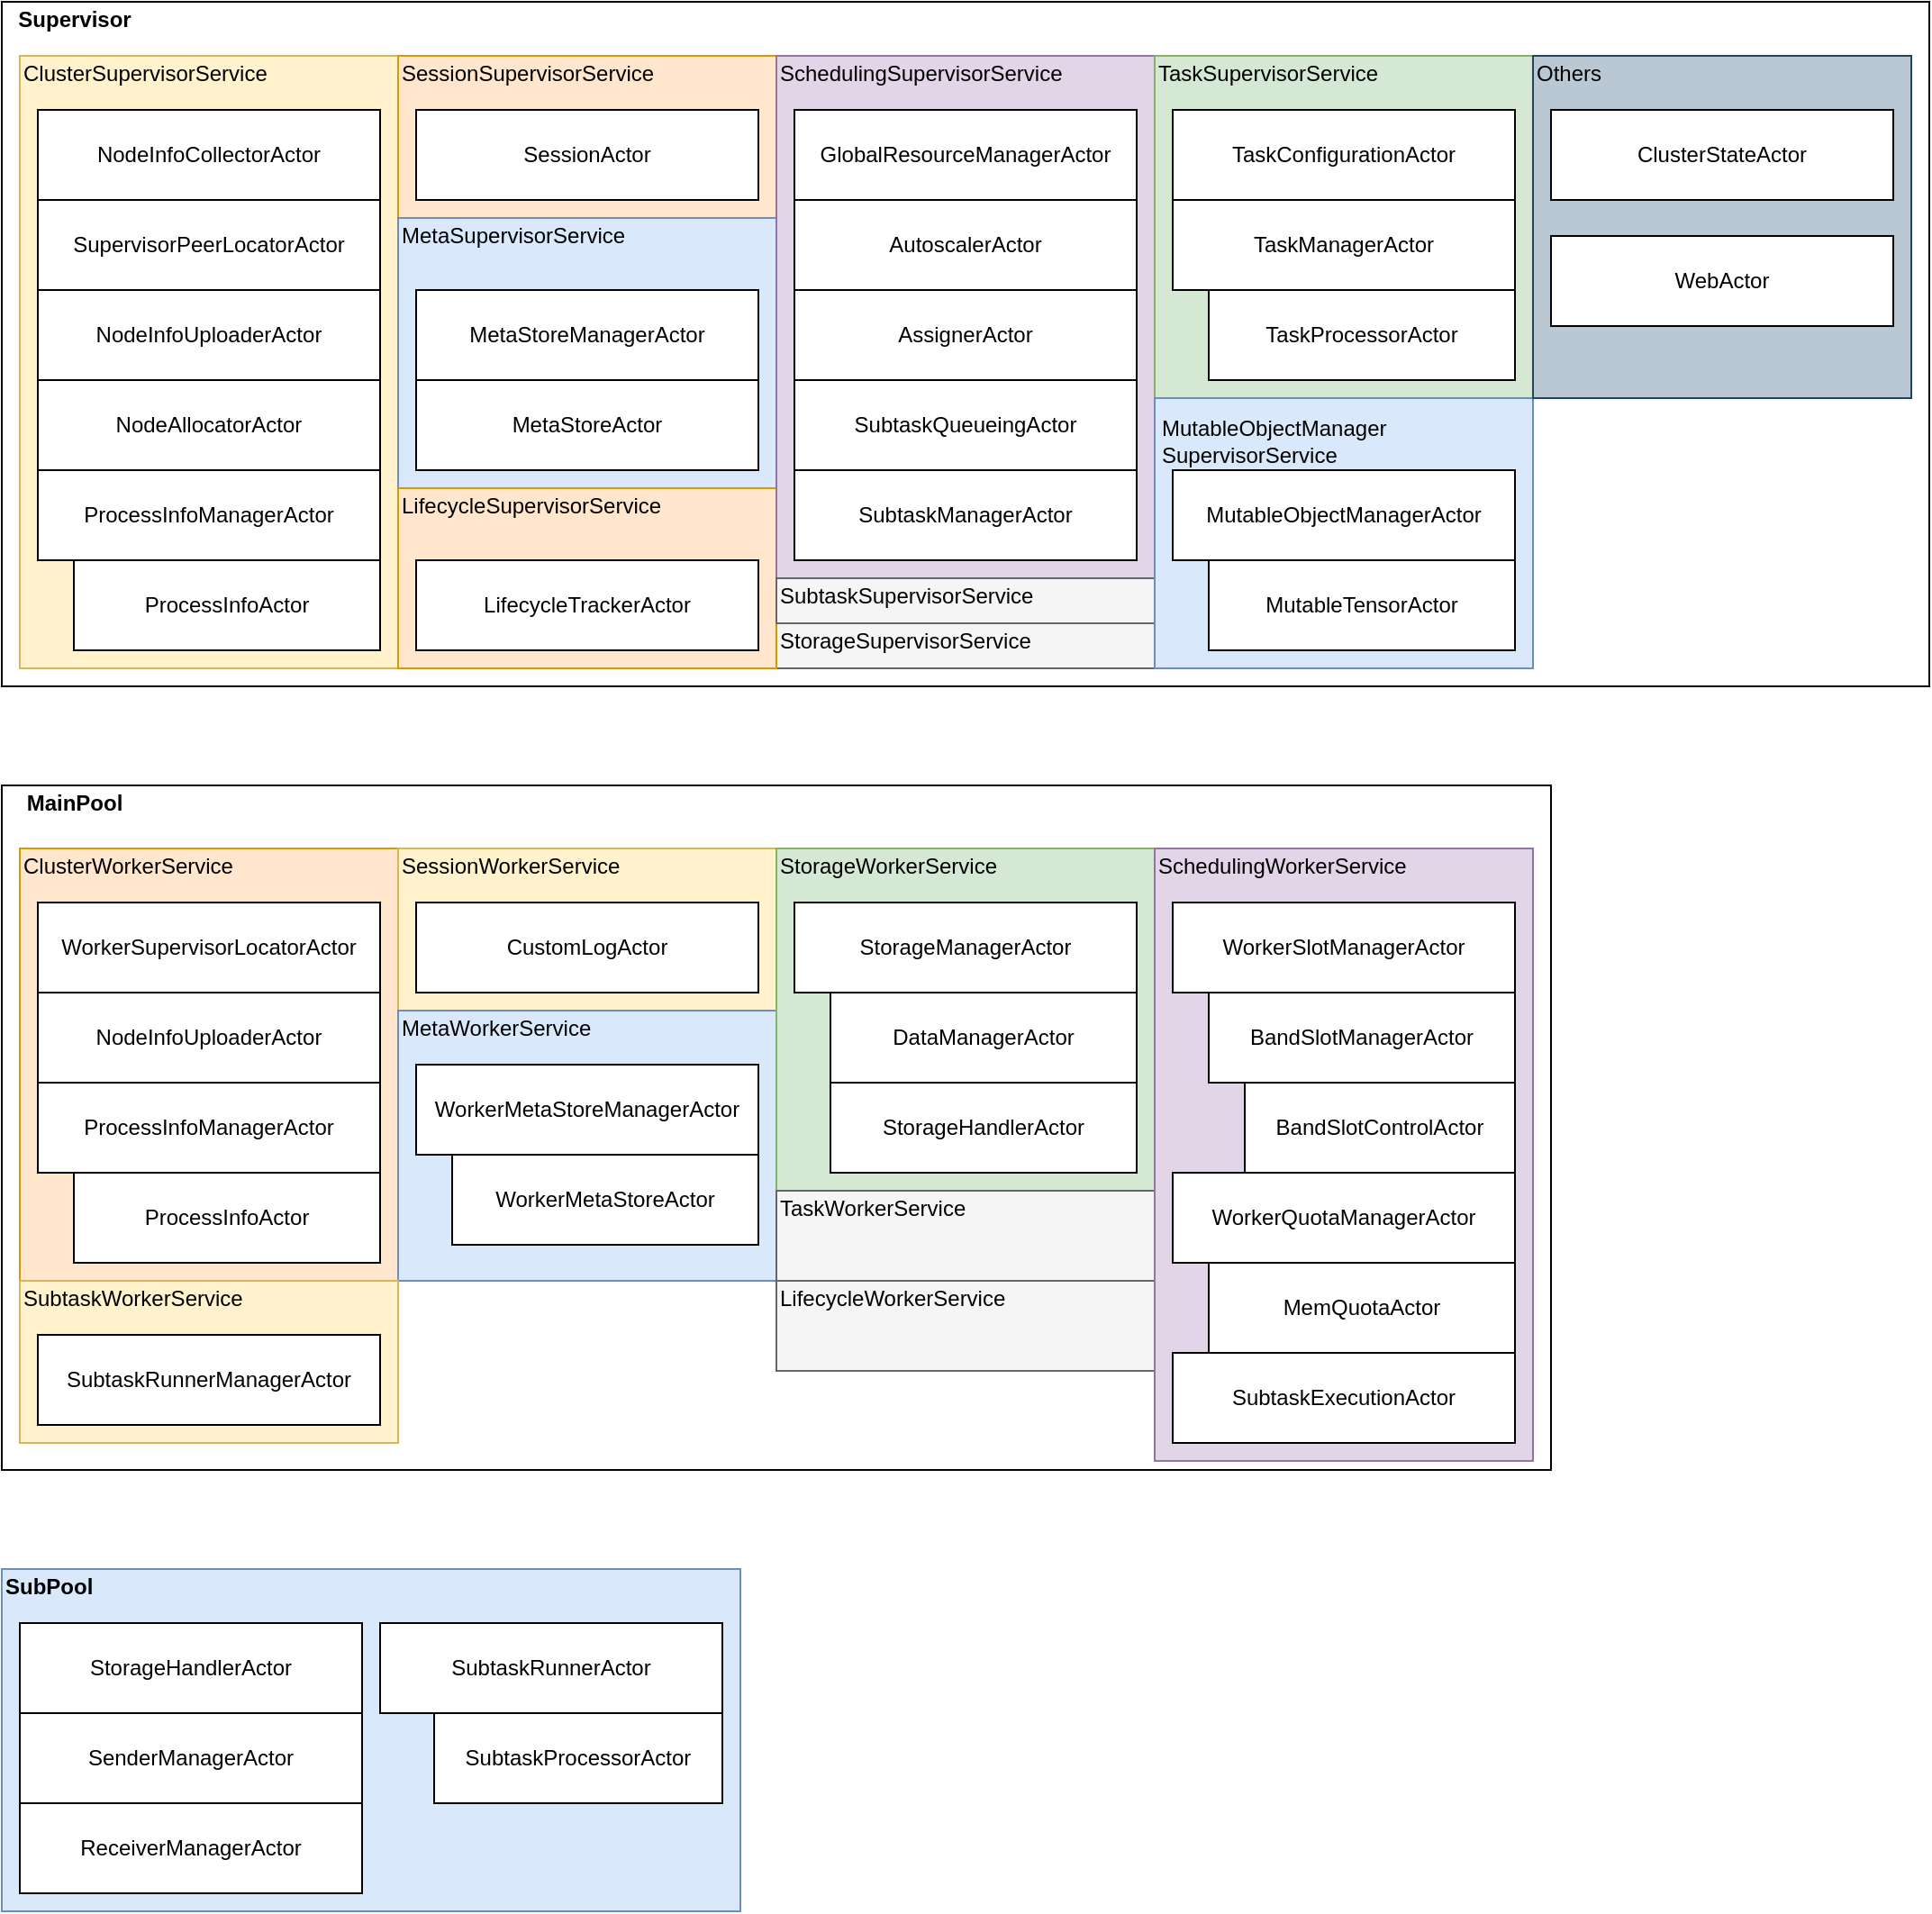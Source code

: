 <mxfile>
    <diagram id="dz3-tVhpZJMuDpB_5Guo" name="Page-1">
        <mxGraphModel dx="1350" dy="680" grid="1" gridSize="10" guides="1" tooltips="1" connect="1" arrows="1" fold="1" page="1" pageScale="1" pageWidth="827" pageHeight="1169" math="0" shadow="0">
            <root>
                <mxCell id="0"/>
                <mxCell id="1" parent="0"/>
                <mxCell id="89" value="" style="rounded=0;whiteSpace=wrap;html=1;fillColor=none;" parent="1" vertex="1">
                    <mxGeometry x="30" y="445" width="860" height="380" as="geometry"/>
                </mxCell>
                <mxCell id="86" value="" style="rounded=0;whiteSpace=wrap;html=1;fillColor=none;" parent="1" vertex="1">
                    <mxGeometry x="30" y="10" width="1070" height="380" as="geometry"/>
                </mxCell>
                <mxCell id="2" value="" style="rounded=0;whiteSpace=wrap;html=1;fillColor=#fff2cc;strokeColor=#d6b656;" parent="1" vertex="1">
                    <mxGeometry x="40" y="40" width="210" height="340" as="geometry"/>
                </mxCell>
                <mxCell id="3" value="NodeInfoCollectorActor" style="rounded=0;whiteSpace=wrap;html=1;container=1;" parent="1" vertex="1">
                    <mxGeometry x="50" y="70" width="190" height="50" as="geometry"/>
                </mxCell>
                <mxCell id="4" value="SupervisorPeerLocatorActor" style="rounded=0;whiteSpace=wrap;html=1;" parent="1" vertex="1">
                    <mxGeometry x="50" y="120" width="190" height="50" as="geometry"/>
                </mxCell>
                <mxCell id="5" value="NodeInfoUploaderActor" style="rounded=0;whiteSpace=wrap;html=1;" parent="1" vertex="1">
                    <mxGeometry x="50" y="170" width="190" height="50" as="geometry"/>
                </mxCell>
                <mxCell id="7" value="NodeAllocatorActor" style="rounded=0;whiteSpace=wrap;html=1;" parent="1" vertex="1">
                    <mxGeometry x="50" y="220" width="190" height="50" as="geometry"/>
                </mxCell>
                <mxCell id="8" value="ProcessInfoManagerActor" style="rounded=0;whiteSpace=wrap;html=1;" parent="1" vertex="1">
                    <mxGeometry x="50" y="270" width="190" height="50" as="geometry"/>
                </mxCell>
                <mxCell id="9" value="ProcessInfoActor" style="rounded=0;whiteSpace=wrap;html=1;" parent="1" vertex="1">
                    <mxGeometry x="70" y="320" width="170" height="50" as="geometry"/>
                </mxCell>
                <mxCell id="11" value="ClusterSupervisorService" style="text;html=1;align=left;verticalAlign=middle;resizable=0;points=[];autosize=1;strokeColor=none;fillColor=none;" parent="1" vertex="1">
                    <mxGeometry x="40" y="40" width="150" height="20" as="geometry"/>
                </mxCell>
                <mxCell id="12" value="" style="rounded=0;whiteSpace=wrap;html=1;fillColor=#ffe6cc;strokeColor=#d79b00;" parent="1" vertex="1">
                    <mxGeometry x="250" y="40" width="210" height="90" as="geometry"/>
                </mxCell>
                <mxCell id="13" value="SessionSupervisorService" style="text;html=1;align=left;verticalAlign=middle;resizable=0;points=[];autosize=1;strokeColor=none;fillColor=none;" parent="1" vertex="1">
                    <mxGeometry x="250" y="40" width="160" height="20" as="geometry"/>
                </mxCell>
                <mxCell id="14" value="SessionActor" style="rounded=0;whiteSpace=wrap;html=1;" parent="1" vertex="1">
                    <mxGeometry x="260" y="70" width="190" height="50" as="geometry"/>
                </mxCell>
                <mxCell id="15" value="" style="rounded=0;whiteSpace=wrap;html=1;fillColor=#f5f5f5;fontColor=#333333;strokeColor=#666666;" parent="1" vertex="1">
                    <mxGeometry x="460" y="355" width="210" height="25" as="geometry"/>
                </mxCell>
                <mxCell id="16" value="StorageSupervisorService" style="text;html=1;align=left;verticalAlign=middle;resizable=0;points=[];autosize=1;strokeColor=none;fillColor=none;" parent="1" vertex="1">
                    <mxGeometry x="460" y="355" width="160" height="20" as="geometry"/>
                </mxCell>
                <mxCell id="17" value="" style="rounded=0;whiteSpace=wrap;html=1;fillColor=#dae8fc;strokeColor=#6c8ebf;" parent="1" vertex="1">
                    <mxGeometry x="250" y="130" width="210" height="150" as="geometry"/>
                </mxCell>
                <mxCell id="18" value="MetaSupervisorService" style="text;html=1;align=left;verticalAlign=middle;resizable=0;points=[];autosize=1;strokeColor=none;fillColor=none;" parent="1" vertex="1">
                    <mxGeometry x="250" y="130" width="140" height="20" as="geometry"/>
                </mxCell>
                <mxCell id="19" value="MetaStoreManagerActor" style="rounded=0;whiteSpace=wrap;html=1;" parent="1" vertex="1">
                    <mxGeometry x="260" y="170" width="190" height="50" as="geometry"/>
                </mxCell>
                <mxCell id="20" value="MetaStoreActor" style="rounded=0;whiteSpace=wrap;html=1;" parent="1" vertex="1">
                    <mxGeometry x="260" y="220" width="190" height="50" as="geometry"/>
                </mxCell>
                <mxCell id="21" value="" style="rounded=0;whiteSpace=wrap;html=1;fillColor=#ffe6cc;strokeColor=#d79b00;" parent="1" vertex="1">
                    <mxGeometry x="250" y="280" width="210" height="100" as="geometry"/>
                </mxCell>
                <mxCell id="22" value="LifecycleTrackerActor" style="rounded=0;whiteSpace=wrap;html=1;" parent="1" vertex="1">
                    <mxGeometry x="260" y="320" width="190" height="50" as="geometry"/>
                </mxCell>
                <mxCell id="23" value="LifecycleSupervisorService" style="text;html=1;align=left;verticalAlign=middle;resizable=0;points=[];autosize=1;strokeColor=none;fillColor=none;" parent="1" vertex="1">
                    <mxGeometry x="250" y="280" width="160" height="20" as="geometry"/>
                </mxCell>
                <mxCell id="24" value="" style="rounded=0;whiteSpace=wrap;html=1;fillColor=#e1d5e7;strokeColor=#9673a6;" parent="1" vertex="1">
                    <mxGeometry x="460" y="40" width="210" height="290" as="geometry"/>
                </mxCell>
                <mxCell id="25" value="GlobalResourceManagerActor" style="rounded=0;whiteSpace=wrap;html=1;" parent="1" vertex="1">
                    <mxGeometry x="470" y="70" width="190" height="50" as="geometry"/>
                </mxCell>
                <mxCell id="26" value="AutoscalerActor" style="rounded=0;whiteSpace=wrap;html=1;" parent="1" vertex="1">
                    <mxGeometry x="470" y="120" width="190" height="50" as="geometry"/>
                </mxCell>
                <mxCell id="27" value="AssignerActor" style="rounded=0;whiteSpace=wrap;html=1;" parent="1" vertex="1">
                    <mxGeometry x="470" y="170" width="190" height="50" as="geometry"/>
                </mxCell>
                <mxCell id="28" value="SubtaskQueueingActor" style="rounded=0;whiteSpace=wrap;html=1;" parent="1" vertex="1">
                    <mxGeometry x="470" y="220" width="190" height="50" as="geometry"/>
                </mxCell>
                <mxCell id="29" value="SubtaskManagerActor" style="rounded=0;whiteSpace=wrap;html=1;" parent="1" vertex="1">
                    <mxGeometry x="470" y="270" width="190" height="50" as="geometry"/>
                </mxCell>
                <mxCell id="30" value="SchedulingSupervisorService" style="text;html=1;align=left;verticalAlign=middle;resizable=0;points=[];autosize=1;strokeColor=none;fillColor=none;" parent="1" vertex="1">
                    <mxGeometry x="460" y="40" width="170" height="20" as="geometry"/>
                </mxCell>
                <mxCell id="31" value="" style="rounded=0;whiteSpace=wrap;html=1;fillColor=#f5f5f5;fontColor=#333333;strokeColor=#666666;" parent="1" vertex="1">
                    <mxGeometry x="460" y="330" width="210" height="25" as="geometry"/>
                </mxCell>
                <mxCell id="32" value="SubtaskSupervisorService" style="text;html=1;align=left;verticalAlign=middle;resizable=0;points=[];autosize=1;strokeColor=none;fillColor=none;" parent="1" vertex="1">
                    <mxGeometry x="460" y="330" width="160" height="20" as="geometry"/>
                </mxCell>
                <mxCell id="33" value="" style="rounded=0;whiteSpace=wrap;html=1;fillColor=#d5e8d4;strokeColor=#82b366;" parent="1" vertex="1">
                    <mxGeometry x="670" y="40" width="210" height="190" as="geometry"/>
                </mxCell>
                <mxCell id="34" value="TaskSupervisorService" style="text;html=1;align=left;verticalAlign=middle;resizable=0;points=[];autosize=1;strokeColor=none;fillColor=none;" parent="1" vertex="1">
                    <mxGeometry x="670" y="40" width="140" height="20" as="geometry"/>
                </mxCell>
                <mxCell id="35" value="TaskConfigurationActor" style="rounded=0;whiteSpace=wrap;html=1;" parent="1" vertex="1">
                    <mxGeometry x="680" y="70" width="190" height="50" as="geometry"/>
                </mxCell>
                <mxCell id="36" value="TaskManagerActor" style="rounded=0;whiteSpace=wrap;html=1;" parent="1" vertex="1">
                    <mxGeometry x="680" y="120" width="190" height="50" as="geometry"/>
                </mxCell>
                <mxCell id="37" value="" style="rounded=0;whiteSpace=wrap;html=1;fillColor=#dae8fc;strokeColor=#6c8ebf;" parent="1" vertex="1">
                    <mxGeometry x="670" y="230" width="210" height="150" as="geometry"/>
                </mxCell>
                <mxCell id="38" value="MutableObjectManager&lt;br&gt;SupervisorService" style="text;html=1;align=left;verticalAlign=middle;resizable=0;points=[];autosize=1;strokeColor=none;fillColor=none;" parent="1" vertex="1">
                    <mxGeometry x="672" y="239" width="140" height="30" as="geometry"/>
                </mxCell>
                <mxCell id="39" value="MutableObjectManagerActor" style="rounded=0;whiteSpace=wrap;html=1;" parent="1" vertex="1">
                    <mxGeometry x="680" y="270" width="190" height="50" as="geometry"/>
                </mxCell>
                <mxCell id="40" value="MutableTensorActor" style="rounded=0;whiteSpace=wrap;html=1;" parent="1" vertex="1">
                    <mxGeometry x="700" y="320" width="170" height="50" as="geometry"/>
                </mxCell>
                <mxCell id="43" value="" style="rounded=0;whiteSpace=wrap;html=1;fillColor=#ffe6cc;strokeColor=#d79b00;" parent="1" vertex="1">
                    <mxGeometry x="40" y="480" width="210" height="240" as="geometry"/>
                </mxCell>
                <mxCell id="44" value="ClusterWorkerService" style="text;html=1;align=left;verticalAlign=middle;resizable=0;points=[];autosize=1;strokeColor=none;fillColor=none;" parent="1" vertex="1">
                    <mxGeometry x="40" y="480" width="130" height="20" as="geometry"/>
                </mxCell>
                <mxCell id="45" value="WorkerSupervisorLocatorActor" style="rounded=0;whiteSpace=wrap;html=1;" parent="1" vertex="1">
                    <mxGeometry x="50" y="510" width="190" height="50" as="geometry"/>
                </mxCell>
                <mxCell id="46" value="NodeInfoUploaderActor" style="rounded=0;whiteSpace=wrap;html=1;" parent="1" vertex="1">
                    <mxGeometry x="50" y="560" width="190" height="50" as="geometry"/>
                </mxCell>
                <mxCell id="47" value="ProcessInfoManagerActor" style="rounded=0;whiteSpace=wrap;html=1;" parent="1" vertex="1">
                    <mxGeometry x="50" y="610" width="190" height="50" as="geometry"/>
                </mxCell>
                <mxCell id="48" value="ProcessInfoActor" style="rounded=0;whiteSpace=wrap;html=1;" parent="1" vertex="1">
                    <mxGeometry x="70" y="660" width="170" height="50" as="geometry"/>
                </mxCell>
                <mxCell id="49" value="" style="rounded=0;whiteSpace=wrap;html=1;fillColor=#fff2cc;strokeColor=#d6b656;" parent="1" vertex="1">
                    <mxGeometry x="250" y="480" width="210" height="90" as="geometry"/>
                </mxCell>
                <mxCell id="50" value="SessionWorkerService" style="text;html=1;align=left;verticalAlign=middle;resizable=0;points=[];autosize=1;strokeColor=none;fillColor=none;" parent="1" vertex="1">
                    <mxGeometry x="250" y="480" width="140" height="20" as="geometry"/>
                </mxCell>
                <mxCell id="51" value="CustomLogActor" style="rounded=0;whiteSpace=wrap;html=1;" parent="1" vertex="1">
                    <mxGeometry x="260" y="510" width="190" height="50" as="geometry"/>
                </mxCell>
                <mxCell id="52" value="" style="rounded=0;whiteSpace=wrap;html=1;fillColor=#dae8fc;strokeColor=#6c8ebf;" parent="1" vertex="1">
                    <mxGeometry x="250" y="570" width="210" height="150" as="geometry"/>
                </mxCell>
                <mxCell id="53" value="MetaWorkerService" style="text;html=1;align=left;verticalAlign=middle;resizable=0;points=[];autosize=1;strokeColor=none;fillColor=none;" parent="1" vertex="1">
                    <mxGeometry x="250" y="570" width="120" height="20" as="geometry"/>
                </mxCell>
                <mxCell id="54" value="WorkerMetaStoreManagerActor" style="rounded=0;whiteSpace=wrap;html=1;" parent="1" vertex="1">
                    <mxGeometry x="260" y="600" width="190" height="50" as="geometry"/>
                </mxCell>
                <mxCell id="55" value="WorkerMetaStoreActor" style="rounded=0;whiteSpace=wrap;html=1;" parent="1" vertex="1">
                    <mxGeometry x="280" y="650" width="170" height="50" as="geometry"/>
                </mxCell>
                <mxCell id="56" value="" style="rounded=0;whiteSpace=wrap;html=1;fillColor=#d5e8d4;strokeColor=#82b366;" parent="1" vertex="1">
                    <mxGeometry x="460" y="480" width="210" height="190" as="geometry"/>
                </mxCell>
                <mxCell id="57" value="StorageWorkerService" style="text;html=1;align=left;verticalAlign=middle;resizable=0;points=[];autosize=1;strokeColor=none;fillColor=none;" parent="1" vertex="1">
                    <mxGeometry x="460" y="480" width="140" height="20" as="geometry"/>
                </mxCell>
                <mxCell id="58" value="StorageManagerActor" style="rounded=0;whiteSpace=wrap;html=1;" parent="1" vertex="1">
                    <mxGeometry x="470" y="510" width="190" height="50" as="geometry"/>
                </mxCell>
                <mxCell id="59" value="DataManagerActor" style="rounded=0;whiteSpace=wrap;html=1;" parent="1" vertex="1">
                    <mxGeometry x="490" y="560" width="170" height="50" as="geometry"/>
                </mxCell>
                <mxCell id="60" value="StorageHandlerActor" style="rounded=0;whiteSpace=wrap;html=1;" parent="1" vertex="1">
                    <mxGeometry x="490" y="610" width="170" height="50" as="geometry"/>
                </mxCell>
                <mxCell id="61" value="" style="rounded=0;whiteSpace=wrap;html=1;fillColor=#dae8fc;strokeColor=#6c8ebf;" parent="1" vertex="1">
                    <mxGeometry x="30" y="880" width="410" height="190" as="geometry"/>
                </mxCell>
                <mxCell id="63" value="StorageHandlerActor" style="rounded=0;whiteSpace=wrap;html=1;" parent="1" vertex="1">
                    <mxGeometry x="40" y="910" width="190" height="50" as="geometry"/>
                </mxCell>
                <mxCell id="64" value="SenderManagerActor" style="rounded=0;whiteSpace=wrap;html=1;" parent="1" vertex="1">
                    <mxGeometry x="40" y="960" width="190" height="50" as="geometry"/>
                </mxCell>
                <mxCell id="65" value="ReceiverManagerActor" style="rounded=0;whiteSpace=wrap;html=1;" parent="1" vertex="1">
                    <mxGeometry x="40" y="1010" width="190" height="50" as="geometry"/>
                </mxCell>
                <mxCell id="66" value="&lt;b&gt;SubPool&lt;/b&gt;" style="text;html=1;align=left;verticalAlign=middle;resizable=0;points=[];autosize=1;strokeColor=none;fillColor=none;" parent="1" vertex="1">
                    <mxGeometry x="30" y="880" width="60" height="20" as="geometry"/>
                </mxCell>
                <mxCell id="67" value="" style="rounded=0;whiteSpace=wrap;html=1;fillColor=#f5f5f5;fontColor=#333333;strokeColor=#666666;" parent="1" vertex="1">
                    <mxGeometry x="460" y="670" width="210" height="50" as="geometry"/>
                </mxCell>
                <mxCell id="68" value="TaskWorkerService" style="text;html=1;align=left;verticalAlign=middle;resizable=0;points=[];autosize=1;strokeColor=none;fillColor=none;" parent="1" vertex="1">
                    <mxGeometry x="460" y="670" width="120" height="20" as="geometry"/>
                </mxCell>
                <mxCell id="69" value="" style="rounded=0;whiteSpace=wrap;html=1;fillColor=#f5f5f5;fontColor=#333333;strokeColor=#666666;" parent="1" vertex="1">
                    <mxGeometry x="460" y="720" width="210" height="50" as="geometry"/>
                </mxCell>
                <mxCell id="70" value="LifecycleWorkerService" style="text;html=1;align=left;verticalAlign=middle;resizable=0;points=[];autosize=1;strokeColor=none;fillColor=none;" parent="1" vertex="1">
                    <mxGeometry x="460" y="720" width="140" height="20" as="geometry"/>
                </mxCell>
                <mxCell id="71" value="" style="rounded=0;whiteSpace=wrap;html=1;fillColor=#e1d5e7;strokeColor=#9673a6;" parent="1" vertex="1">
                    <mxGeometry x="670" y="480" width="210" height="340" as="geometry"/>
                </mxCell>
                <mxCell id="72" value="SchedulingWorkerService" style="text;html=1;align=left;verticalAlign=middle;resizable=0;points=[];autosize=1;strokeColor=none;fillColor=none;" parent="1" vertex="1">
                    <mxGeometry x="670" y="480" width="150" height="20" as="geometry"/>
                </mxCell>
                <mxCell id="73" value="WorkerSlotManagerActor" style="rounded=0;whiteSpace=wrap;html=1;" parent="1" vertex="1">
                    <mxGeometry x="680" y="510" width="190" height="50" as="geometry"/>
                </mxCell>
                <mxCell id="74" value="BandSlotManagerActor" style="rounded=0;whiteSpace=wrap;html=1;" parent="1" vertex="1">
                    <mxGeometry x="700" y="560" width="170" height="50" as="geometry"/>
                </mxCell>
                <mxCell id="75" value="BandSlotControlActor" style="rounded=0;whiteSpace=wrap;html=1;" parent="1" vertex="1">
                    <mxGeometry x="720" y="610" width="150" height="50" as="geometry"/>
                </mxCell>
                <mxCell id="76" value="WorkerQuotaManagerActor" style="rounded=0;whiteSpace=wrap;html=1;" parent="1" vertex="1">
                    <mxGeometry x="680" y="660" width="190" height="50" as="geometry"/>
                </mxCell>
                <mxCell id="77" value="MemQuotaActor" style="rounded=0;whiteSpace=wrap;html=1;" parent="1" vertex="1">
                    <mxGeometry x="700" y="710" width="170" height="50" as="geometry"/>
                </mxCell>
                <mxCell id="78" value="SubtaskExecutionActor" style="rounded=0;whiteSpace=wrap;html=1;" parent="1" vertex="1">
                    <mxGeometry x="680" y="760" width="190" height="50" as="geometry"/>
                </mxCell>
                <mxCell id="79" value="" style="rounded=0;whiteSpace=wrap;html=1;fillColor=#fff2cc;strokeColor=#d6b656;" parent="1" vertex="1">
                    <mxGeometry x="40" y="720" width="210" height="90" as="geometry"/>
                </mxCell>
                <mxCell id="80" value="SubtaskWorkerService" style="text;html=1;align=left;verticalAlign=middle;resizable=0;points=[];autosize=1;strokeColor=none;fillColor=none;" parent="1" vertex="1">
                    <mxGeometry x="40" y="720" width="140" height="20" as="geometry"/>
                </mxCell>
                <mxCell id="81" value="SubtaskRunnerManagerActor" style="rounded=0;whiteSpace=wrap;html=1;" parent="1" vertex="1">
                    <mxGeometry x="50" y="750" width="190" height="50" as="geometry"/>
                </mxCell>
                <mxCell id="82" value="SubtaskProcessorActor" style="rounded=0;whiteSpace=wrap;html=1;" parent="1" vertex="1">
                    <mxGeometry x="270" y="960" width="160" height="50" as="geometry"/>
                </mxCell>
                <mxCell id="83" value="SubtaskRunnerActor" style="rounded=0;whiteSpace=wrap;html=1;" parent="1" vertex="1">
                    <mxGeometry x="240" y="910" width="190" height="50" as="geometry"/>
                </mxCell>
                <mxCell id="87" value="Supervisor" style="text;html=1;align=center;verticalAlign=middle;resizable=0;points=[];autosize=1;strokeColor=none;fillColor=none;fontStyle=1" parent="1" vertex="1">
                    <mxGeometry x="30" y="10" width="80" height="20" as="geometry"/>
                </mxCell>
                <mxCell id="90" value="MainPool" style="text;html=1;align=center;verticalAlign=middle;resizable=0;points=[];autosize=1;strokeColor=none;fillColor=none;fontStyle=1" parent="1" vertex="1">
                    <mxGeometry x="35" y="445" width="70" height="20" as="geometry"/>
                </mxCell>
                <mxCell id="92" value="TaskProcessorActor" style="rounded=0;whiteSpace=wrap;html=1;" parent="1" vertex="1">
                    <mxGeometry x="700" y="170" width="170" height="50" as="geometry"/>
                </mxCell>
                <mxCell id="95" value="" style="rounded=0;whiteSpace=wrap;html=1;fillColor=#bac8d3;strokeColor=#23445d;gradientColor=none;" vertex="1" parent="1">
                    <mxGeometry x="880" y="40" width="210" height="190" as="geometry"/>
                </mxCell>
                <mxCell id="93" value="ClusterStateActor" style="rounded=0;whiteSpace=wrap;html=1;" vertex="1" parent="1">
                    <mxGeometry x="890" y="70" width="190" height="50" as="geometry"/>
                </mxCell>
                <mxCell id="94" value="WebActor" style="rounded=0;whiteSpace=wrap;html=1;" vertex="1" parent="1">
                    <mxGeometry x="890" y="140" width="190" height="50" as="geometry"/>
                </mxCell>
                <mxCell id="96" value="Others" style="text;html=1;align=left;verticalAlign=middle;resizable=0;points=[];autosize=1;strokeColor=none;fillColor=none;" vertex="1" parent="1">
                    <mxGeometry x="880" y="40" width="50" height="20" as="geometry"/>
                </mxCell>
            </root>
        </mxGraphModel>
    </diagram>
</mxfile>